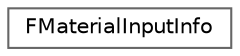 digraph "Graphical Class Hierarchy"
{
 // INTERACTIVE_SVG=YES
 // LATEX_PDF_SIZE
  bgcolor="transparent";
  edge [fontname=Helvetica,fontsize=10,labelfontname=Helvetica,labelfontsize=10];
  node [fontname=Helvetica,fontsize=10,shape=box,height=0.2,width=0.4];
  rankdir="LR";
  Node0 [id="Node000000",label="FMaterialInputInfo",height=0.2,width=0.4,color="grey40", fillcolor="white", style="filled",URL="$d3/d58/structFMaterialInputInfo.html",tooltip="A human-readable name - material expression input pair."];
}
